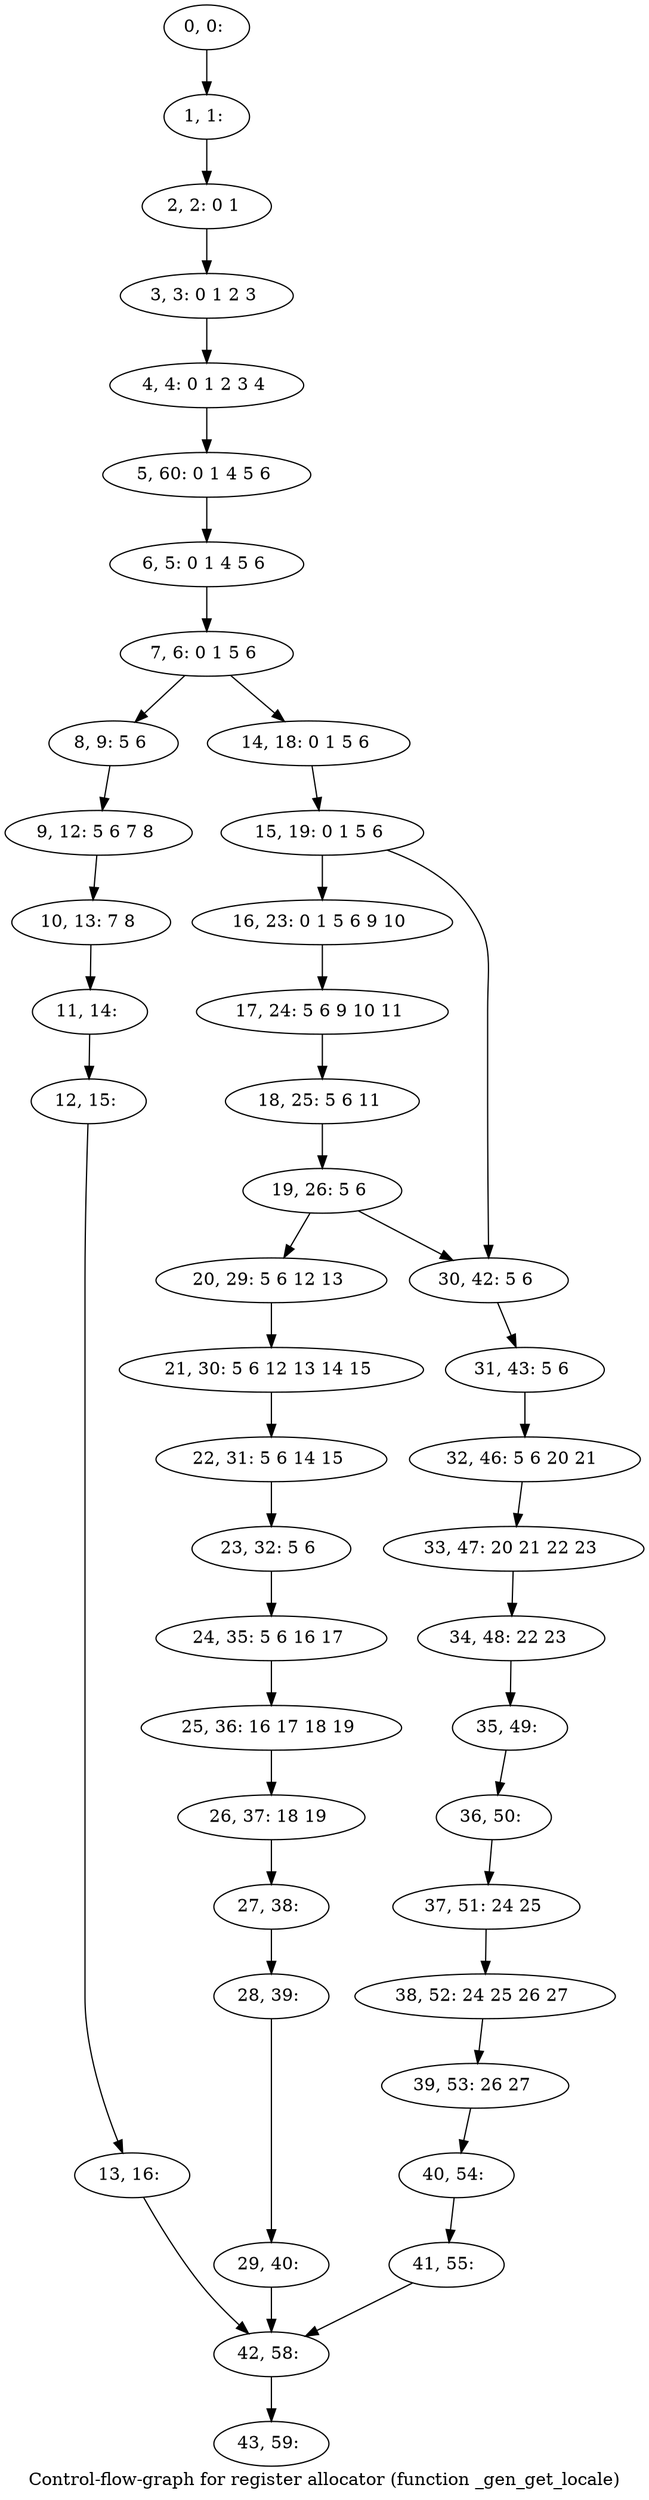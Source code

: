 digraph G {
graph [label="Control-flow-graph for register allocator (function _gen_get_locale)"]
0[label="0, 0: "];
1[label="1, 1: "];
2[label="2, 2: 0 1 "];
3[label="3, 3: 0 1 2 3 "];
4[label="4, 4: 0 1 2 3 4 "];
5[label="5, 60: 0 1 4 5 6 "];
6[label="6, 5: 0 1 4 5 6 "];
7[label="7, 6: 0 1 5 6 "];
8[label="8, 9: 5 6 "];
9[label="9, 12: 5 6 7 8 "];
10[label="10, 13: 7 8 "];
11[label="11, 14: "];
12[label="12, 15: "];
13[label="13, 16: "];
14[label="14, 18: 0 1 5 6 "];
15[label="15, 19: 0 1 5 6 "];
16[label="16, 23: 0 1 5 6 9 10 "];
17[label="17, 24: 5 6 9 10 11 "];
18[label="18, 25: 5 6 11 "];
19[label="19, 26: 5 6 "];
20[label="20, 29: 5 6 12 13 "];
21[label="21, 30: 5 6 12 13 14 15 "];
22[label="22, 31: 5 6 14 15 "];
23[label="23, 32: 5 6 "];
24[label="24, 35: 5 6 16 17 "];
25[label="25, 36: 16 17 18 19 "];
26[label="26, 37: 18 19 "];
27[label="27, 38: "];
28[label="28, 39: "];
29[label="29, 40: "];
30[label="30, 42: 5 6 "];
31[label="31, 43: 5 6 "];
32[label="32, 46: 5 6 20 21 "];
33[label="33, 47: 20 21 22 23 "];
34[label="34, 48: 22 23 "];
35[label="35, 49: "];
36[label="36, 50: "];
37[label="37, 51: 24 25 "];
38[label="38, 52: 24 25 26 27 "];
39[label="39, 53: 26 27 "];
40[label="40, 54: "];
41[label="41, 55: "];
42[label="42, 58: "];
43[label="43, 59: "];
0->1 ;
1->2 ;
2->3 ;
3->4 ;
4->5 ;
5->6 ;
6->7 ;
7->8 ;
7->14 ;
8->9 ;
9->10 ;
10->11 ;
11->12 ;
12->13 ;
13->42 ;
14->15 ;
15->16 ;
15->30 ;
16->17 ;
17->18 ;
18->19 ;
19->20 ;
19->30 ;
20->21 ;
21->22 ;
22->23 ;
23->24 ;
24->25 ;
25->26 ;
26->27 ;
27->28 ;
28->29 ;
29->42 ;
30->31 ;
31->32 ;
32->33 ;
33->34 ;
34->35 ;
35->36 ;
36->37 ;
37->38 ;
38->39 ;
39->40 ;
40->41 ;
41->42 ;
42->43 ;
}
